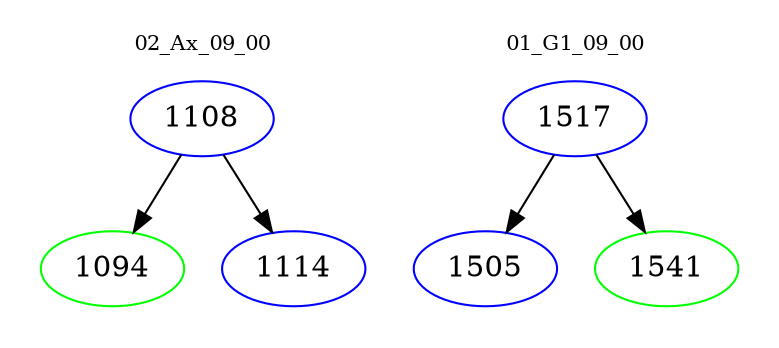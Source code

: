 digraph{
subgraph cluster_0 {
color = white
label = "02_Ax_09_00";
fontsize=10;
T0_1108 [label="1108", color="blue"]
T0_1108 -> T0_1094 [color="black"]
T0_1094 [label="1094", color="green"]
T0_1108 -> T0_1114 [color="black"]
T0_1114 [label="1114", color="blue"]
}
subgraph cluster_1 {
color = white
label = "01_G1_09_00";
fontsize=10;
T1_1517 [label="1517", color="blue"]
T1_1517 -> T1_1505 [color="black"]
T1_1505 [label="1505", color="blue"]
T1_1517 -> T1_1541 [color="black"]
T1_1541 [label="1541", color="green"]
}
}
